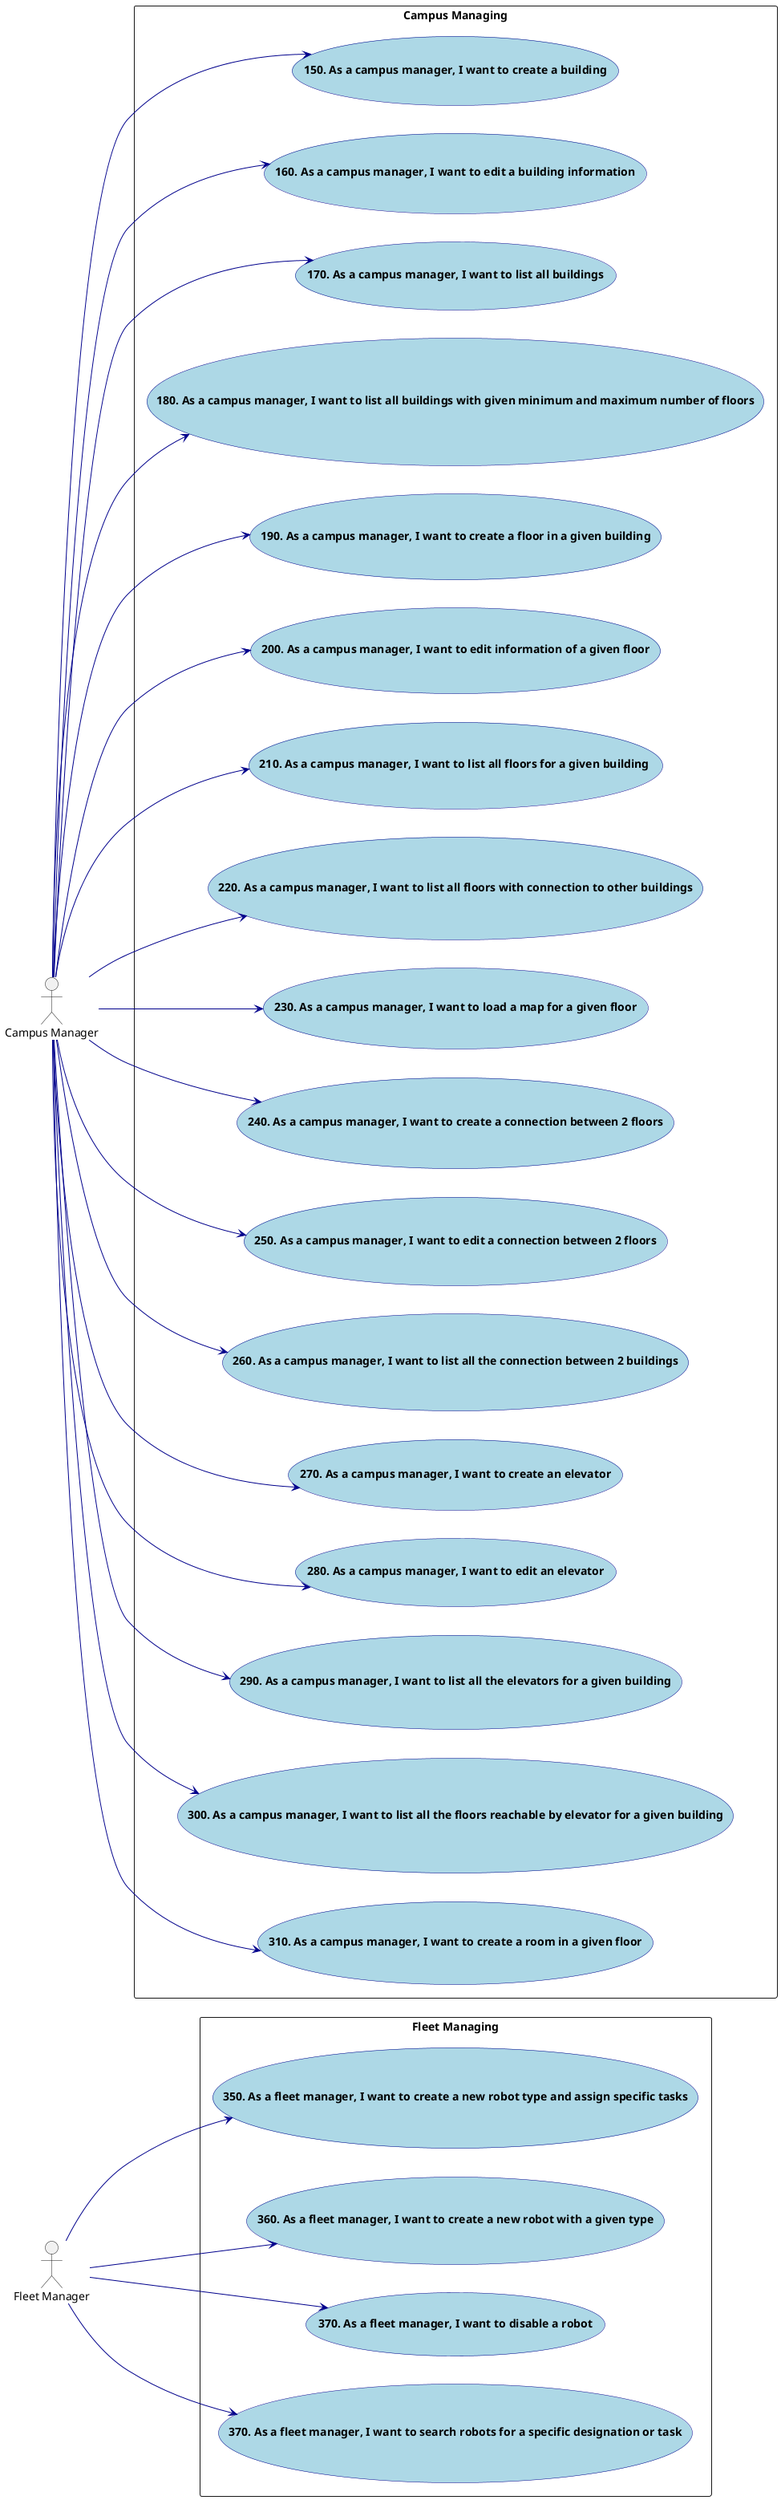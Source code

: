 @startuml ucd-sprint-a

skinparam usecase {
    BackgroundColor LightBlue
    BorderColor DarkBlue
    ArrowColor DarkBlue
    FontStyle Bold
}

:Fleet Manager: as Fleet
:Campus Manager: as Campus

left to right direction

rectangle "Campus Managing" as campus {
  usecase "150. As a campus manager, I want to create a building" as createBuilding
  usecase "160. As a campus manager, I want to edit a building information" as editBuilding
  usecase "170. As a campus manager, I want to list all buildings" as listBuildings
  usecase "180. As a campus manager, I want to list all buildings with given minimum and maximum number of floors" as listBuildingsWithFloors
  usecase "190. As a campus manager, I want to create a floor in a given building" as createFloor
  usecase "200. As a campus manager, I want to edit information of a given floor" as editFloor
  usecase "210. As a campus manager, I want to list all floors for a given building " as listFloors
  usecase "220. As a campus manager, I want to list all floors with connection to other buildings" as listFloorsWithConnections
  usecase "230. As a campus manager, I want to load a map for a given floor" as loadFloorMap
  usecase "240. As a campus manager, I want to create a connection between 2 floors" as createConnection
  usecase "250. As a campus manager, I want to edit a connection between 2 floors" as editConnection
  usecase "260. As a campus manager, I want to list all the connection between 2 buildings" as listBuildingsConnections
  usecase "270. As a campus manager, I want to create an elevator" as createElevator
  usecase "280. As a campus manager, I want to edit an elevator" as editElevator
  usecase "290. As a campus manager, I want to list all the elevators for a given building" as listElevators
  usecase "300. As a campus manager, I want to list all the floors reachable by elevator for a given building" as listFloorsReachableByElevator
  usecase "310. As a campus manager, I want to create a room in a given floor" as createRoom
}

rectangle "Fleet Managing" as fleet {
  usecase "350. As a fleet manager, I want to create a new robot type and assign specific tasks" as createRobotType
  usecase "360. As a fleet manager, I want to create a new robot with a given type" as createRobot
  usecase "370. As a fleet manager, I want to disable a robot" as disableRobot
  usecase "370. As a fleet manager, I want to search robots for a specific designation or task" as searchRobot
}

Campus --> createBuilding
Campus --> editBuilding
Campus --> listBuildings
Campus --> listBuildingsWithFloors
Campus --> createFloor
Campus --> editFloor
Campus --> listFloors
Campus --> listFloorsWithConnections
Campus --> loadFloorMap
Campus --> createConnection
Campus --> editConnection
Campus --> listBuildingsConnections
Campus --> createElevator
Campus --> editElevator
Campus --> listElevators
Campus --> listFloorsReachableByElevator
Campus --> createRoom

Fleet --> createRobotType
Fleet --> createRobot
Fleet --> disableRobot
Fleet --> searchRobot

@enduml
